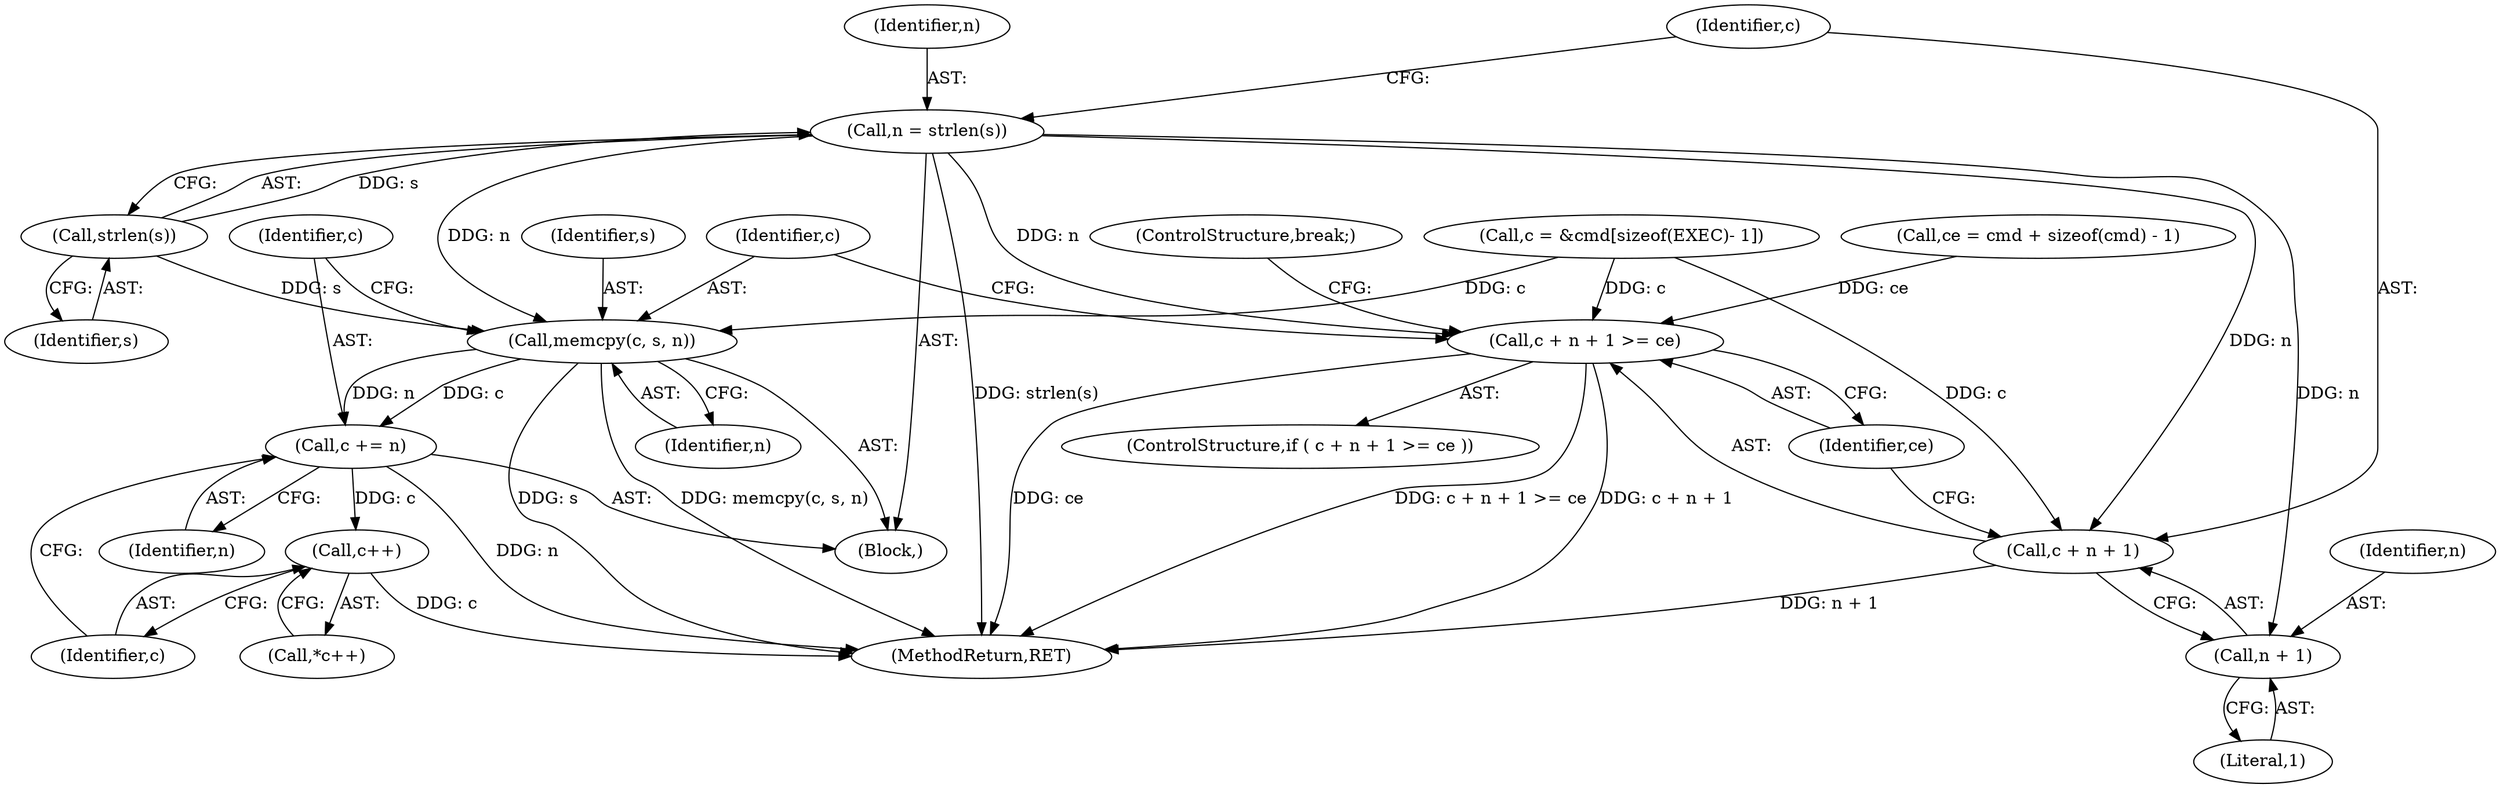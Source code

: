 digraph "0_picocom_1ebc60b20fbe9a02436d5cbbf8951714e749ddb1_0@API" {
"1000276" [label="(Call,n = strlen(s))"];
"1000278" [label="(Call,strlen(s))"];
"1000281" [label="(Call,c + n + 1 >= ce)"];
"1000282" [label="(Call,c + n + 1)"];
"1000284" [label="(Call,n + 1)"];
"1000289" [label="(Call,memcpy(c, s, n))"];
"1000293" [label="(Call,c += n)"];
"1000298" [label="(Call,c++)"];
"1000283" [label="(Identifier,c)"];
"1000277" [label="(Identifier,n)"];
"1000276" [label="(Call,n = strlen(s))"];
"1000294" [label="(Identifier,c)"];
"1000282" [label="(Call,c + n + 1)"];
"1000281" [label="(Call,c + n + 1 >= ce)"];
"1000290" [label="(Identifier,c)"];
"1000255" [label="(Call,c = &cmd[sizeof(EXEC)- 1])"];
"1000292" [label="(Identifier,n)"];
"1000291" [label="(Identifier,s)"];
"1000299" [label="(Identifier,c)"];
"1000279" [label="(Identifier,s)"];
"1000298" [label="(Call,c++)"];
"1000286" [label="(Literal,1)"];
"1000284" [label="(Call,n + 1)"];
"1000280" [label="(ControlStructure,if ( c + n + 1 >= ce ))"];
"1000264" [label="(Call,ce = cmd + sizeof(cmd) - 1)"];
"1000275" [label="(Block,)"];
"1000285" [label="(Identifier,n)"];
"1000297" [label="(Call,*c++)"];
"1000331" [label="(MethodReturn,RET)"];
"1000287" [label="(Identifier,ce)"];
"1000293" [label="(Call,c += n)"];
"1000295" [label="(Identifier,n)"];
"1000278" [label="(Call,strlen(s))"];
"1000288" [label="(ControlStructure,break;)"];
"1000289" [label="(Call,memcpy(c, s, n))"];
"1000276" -> "1000275"  [label="AST: "];
"1000276" -> "1000278"  [label="CFG: "];
"1000277" -> "1000276"  [label="AST: "];
"1000278" -> "1000276"  [label="AST: "];
"1000283" -> "1000276"  [label="CFG: "];
"1000276" -> "1000331"  [label="DDG: strlen(s)"];
"1000278" -> "1000276"  [label="DDG: s"];
"1000276" -> "1000281"  [label="DDG: n"];
"1000276" -> "1000282"  [label="DDG: n"];
"1000276" -> "1000284"  [label="DDG: n"];
"1000276" -> "1000289"  [label="DDG: n"];
"1000278" -> "1000279"  [label="CFG: "];
"1000279" -> "1000278"  [label="AST: "];
"1000278" -> "1000289"  [label="DDG: s"];
"1000281" -> "1000280"  [label="AST: "];
"1000281" -> "1000287"  [label="CFG: "];
"1000282" -> "1000281"  [label="AST: "];
"1000287" -> "1000281"  [label="AST: "];
"1000288" -> "1000281"  [label="CFG: "];
"1000290" -> "1000281"  [label="CFG: "];
"1000281" -> "1000331"  [label="DDG: c + n + 1"];
"1000281" -> "1000331"  [label="DDG: ce"];
"1000281" -> "1000331"  [label="DDG: c + n + 1 >= ce"];
"1000255" -> "1000281"  [label="DDG: c"];
"1000264" -> "1000281"  [label="DDG: ce"];
"1000282" -> "1000284"  [label="CFG: "];
"1000283" -> "1000282"  [label="AST: "];
"1000284" -> "1000282"  [label="AST: "];
"1000287" -> "1000282"  [label="CFG: "];
"1000282" -> "1000331"  [label="DDG: n + 1"];
"1000255" -> "1000282"  [label="DDG: c"];
"1000284" -> "1000286"  [label="CFG: "];
"1000285" -> "1000284"  [label="AST: "];
"1000286" -> "1000284"  [label="AST: "];
"1000289" -> "1000275"  [label="AST: "];
"1000289" -> "1000292"  [label="CFG: "];
"1000290" -> "1000289"  [label="AST: "];
"1000291" -> "1000289"  [label="AST: "];
"1000292" -> "1000289"  [label="AST: "];
"1000294" -> "1000289"  [label="CFG: "];
"1000289" -> "1000331"  [label="DDG: s"];
"1000289" -> "1000331"  [label="DDG: memcpy(c, s, n)"];
"1000255" -> "1000289"  [label="DDG: c"];
"1000289" -> "1000293"  [label="DDG: n"];
"1000289" -> "1000293"  [label="DDG: c"];
"1000293" -> "1000275"  [label="AST: "];
"1000293" -> "1000295"  [label="CFG: "];
"1000294" -> "1000293"  [label="AST: "];
"1000295" -> "1000293"  [label="AST: "];
"1000299" -> "1000293"  [label="CFG: "];
"1000293" -> "1000331"  [label="DDG: n"];
"1000293" -> "1000298"  [label="DDG: c"];
"1000298" -> "1000297"  [label="AST: "];
"1000298" -> "1000299"  [label="CFG: "];
"1000299" -> "1000298"  [label="AST: "];
"1000297" -> "1000298"  [label="CFG: "];
"1000298" -> "1000331"  [label="DDG: c"];
}
